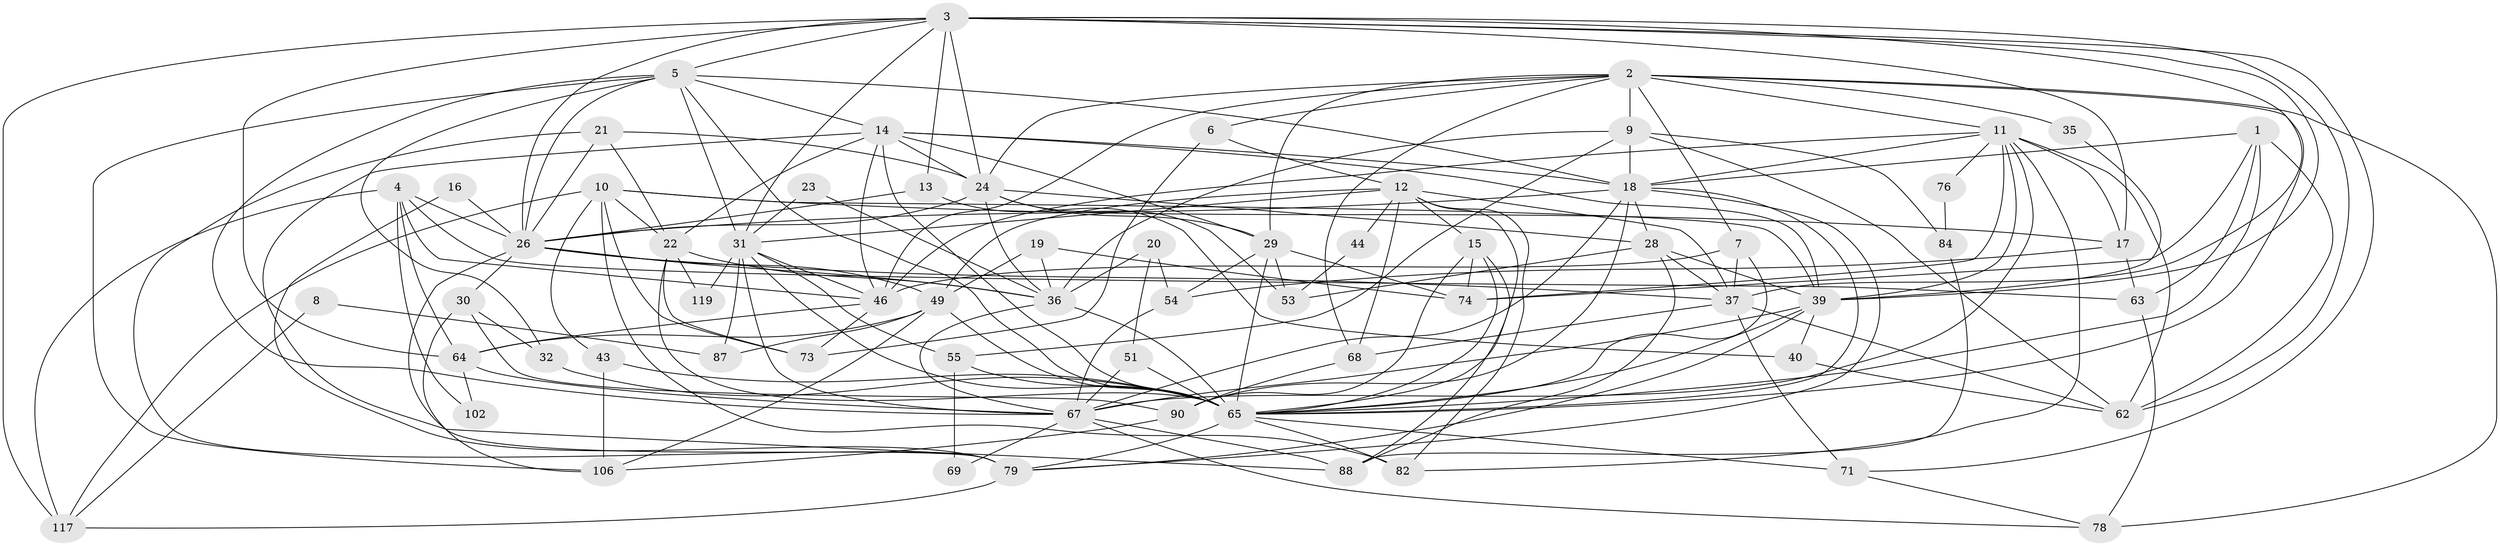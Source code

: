 // original degree distribution, {4: 0.3230769230769231, 6: 0.05384615384615385, 7: 0.038461538461538464, 2: 0.1076923076923077, 3: 0.25384615384615383, 5: 0.2153846153846154, 8: 0.007692307692307693}
// Generated by graph-tools (version 1.1) at 2025/14/03/09/25 04:14:50]
// undirected, 65 vertices, 186 edges
graph export_dot {
graph [start="1"]
  node [color=gray90,style=filled];
  1 [super="+60"];
  2 [super="+48+72"];
  3 [super="+34+124"];
  4 [super="+111"];
  5 [super="+127"];
  6 [super="+107"];
  7 [super="+95"];
  8;
  9 [super="+57"];
  10 [super="+25"];
  11 [super="+98"];
  12 [super="+97+80+50"];
  13;
  14 [super="+110+41"];
  15 [super="+47"];
  16;
  17;
  18 [super="+45+86"];
  19;
  20;
  21 [super="+42"];
  22 [super="+33"];
  23;
  24 [super="+123+66"];
  26 [super="+27"];
  28 [super="+58"];
  29 [super="+128"];
  30;
  31 [super="+75"];
  32;
  35;
  36 [super="+61"];
  37 [super="+38+52+81"];
  39 [super="+92+114"];
  40;
  43;
  44;
  46 [super="+77+59+125"];
  49 [super="+83"];
  51 [super="+122"];
  53;
  54;
  55;
  62 [super="+93"];
  63 [super="+104"];
  64 [super="+85"];
  65 [super="+101+109+103+108"];
  67 [super="+115"];
  68;
  69;
  71;
  73;
  74;
  76;
  78;
  79 [super="+99"];
  82 [super="+94"];
  84;
  87;
  88;
  90;
  102;
  106;
  117;
  119;
  1 -- 62;
  1 -- 63;
  1 -- 65;
  1 -- 74;
  1 -- 18;
  2 -- 65;
  2 -- 24;
  2 -- 29;
  2 -- 35;
  2 -- 68;
  2 -- 6;
  2 -- 7;
  2 -- 78;
  2 -- 11;
  2 -- 46;
  2 -- 9;
  3 -- 17;
  3 -- 117;
  3 -- 5;
  3 -- 71;
  3 -- 24;
  3 -- 13;
  3 -- 62;
  3 -- 64;
  3 -- 37;
  3 -- 26;
  3 -- 31;
  3 -- 39;
  4 -- 117;
  4 -- 64;
  4 -- 102;
  4 -- 26;
  4 -- 63;
  4 -- 46;
  5 -- 67;
  5 -- 32;
  5 -- 106;
  5 -- 31;
  5 -- 65;
  5 -- 26;
  5 -- 14;
  5 -- 18;
  6 -- 73;
  6 -- 12;
  7 -- 37;
  7 -- 46;
  7 -- 65;
  8 -- 87;
  8 -- 117;
  9 -- 55;
  9 -- 84;
  9 -- 36;
  9 -- 18;
  9 -- 62;
  10 -- 17;
  10 -- 43;
  10 -- 73;
  10 -- 117;
  10 -- 39;
  10 -- 22;
  10 -- 82;
  11 -- 62;
  11 -- 17;
  11 -- 82;
  11 -- 67;
  11 -- 74;
  11 -- 76;
  11 -- 46;
  11 -- 39;
  11 -- 18;
  12 -- 68;
  12 -- 37;
  12 -- 44;
  12 -- 31;
  12 -- 65;
  12 -- 49;
  12 -- 82;
  12 -- 15;
  13 -- 40;
  13 -- 26;
  14 -- 24;
  14 -- 29;
  14 -- 22;
  14 -- 39;
  14 -- 88;
  14 -- 18;
  14 -- 65;
  14 -- 46;
  15 -- 90;
  15 -- 74;
  15 -- 88;
  15 -- 65;
  16 -- 79;
  16 -- 26;
  17 -- 54;
  17 -- 63;
  18 -- 67;
  18 -- 90;
  18 -- 26;
  18 -- 28;
  18 -- 79;
  18 -- 65;
  19 -- 74;
  19 -- 49;
  19 -- 36;
  20 -- 54;
  20 -- 51;
  20 -- 36;
  21 -- 26;
  21 -- 79;
  21 -- 24;
  21 -- 22;
  22 -- 36;
  22 -- 119;
  22 -- 73;
  22 -- 65;
  23 -- 36;
  23 -- 31;
  24 -- 53;
  24 -- 26;
  24 -- 29;
  24 -- 28;
  24 -- 36;
  26 -- 36;
  26 -- 79;
  26 -- 49;
  26 -- 30;
  26 -- 37;
  28 -- 53;
  28 -- 39 [weight=2];
  28 -- 88;
  28 -- 37;
  29 -- 53;
  29 -- 54;
  29 -- 65 [weight=2];
  29 -- 74;
  30 -- 90;
  30 -- 106;
  30 -- 32;
  31 -- 87;
  31 -- 119;
  31 -- 65;
  31 -- 67;
  31 -- 46;
  31 -- 55;
  32 -- 65;
  35 -- 39;
  36 -- 67;
  36 -- 65;
  37 -- 62 [weight=2];
  37 -- 68;
  37 -- 71;
  39 -- 40;
  39 -- 79;
  39 -- 65;
  39 -- 67;
  40 -- 62;
  43 -- 106;
  43 -- 65;
  44 -- 53;
  46 -- 73;
  46 -- 64;
  49 -- 87;
  49 -- 65 [weight=2];
  49 -- 64;
  49 -- 106;
  51 -- 67;
  51 -- 65;
  54 -- 67;
  55 -- 69;
  55 -- 65;
  63 -- 78;
  64 -- 67;
  64 -- 102;
  65 -- 79;
  65 -- 71;
  65 -- 82 [weight=2];
  67 -- 69;
  67 -- 78;
  67 -- 88;
  68 -- 90;
  71 -- 78;
  76 -- 84;
  79 -- 117;
  84 -- 88;
  90 -- 106;
}
